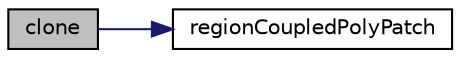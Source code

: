 digraph "clone"
{
  bgcolor="transparent";
  edge [fontname="Helvetica",fontsize="10",labelfontname="Helvetica",labelfontsize="10"];
  node [fontname="Helvetica",fontsize="10",shape=record];
  rankdir="LR";
  Node65 [label="clone",height=0.2,width=0.4,color="black", fillcolor="grey75", style="filled", fontcolor="black"];
  Node65 -> Node66 [color="midnightblue",fontsize="10",style="solid",fontname="Helvetica"];
  Node66 [label="regionCoupledPolyPatch",height=0.2,width=0.4,color="black",URL="$a26317.html#abc60d159f6fee3ba4af4809466125691",tooltip="Construct from (base couped patch) components. "];
}
